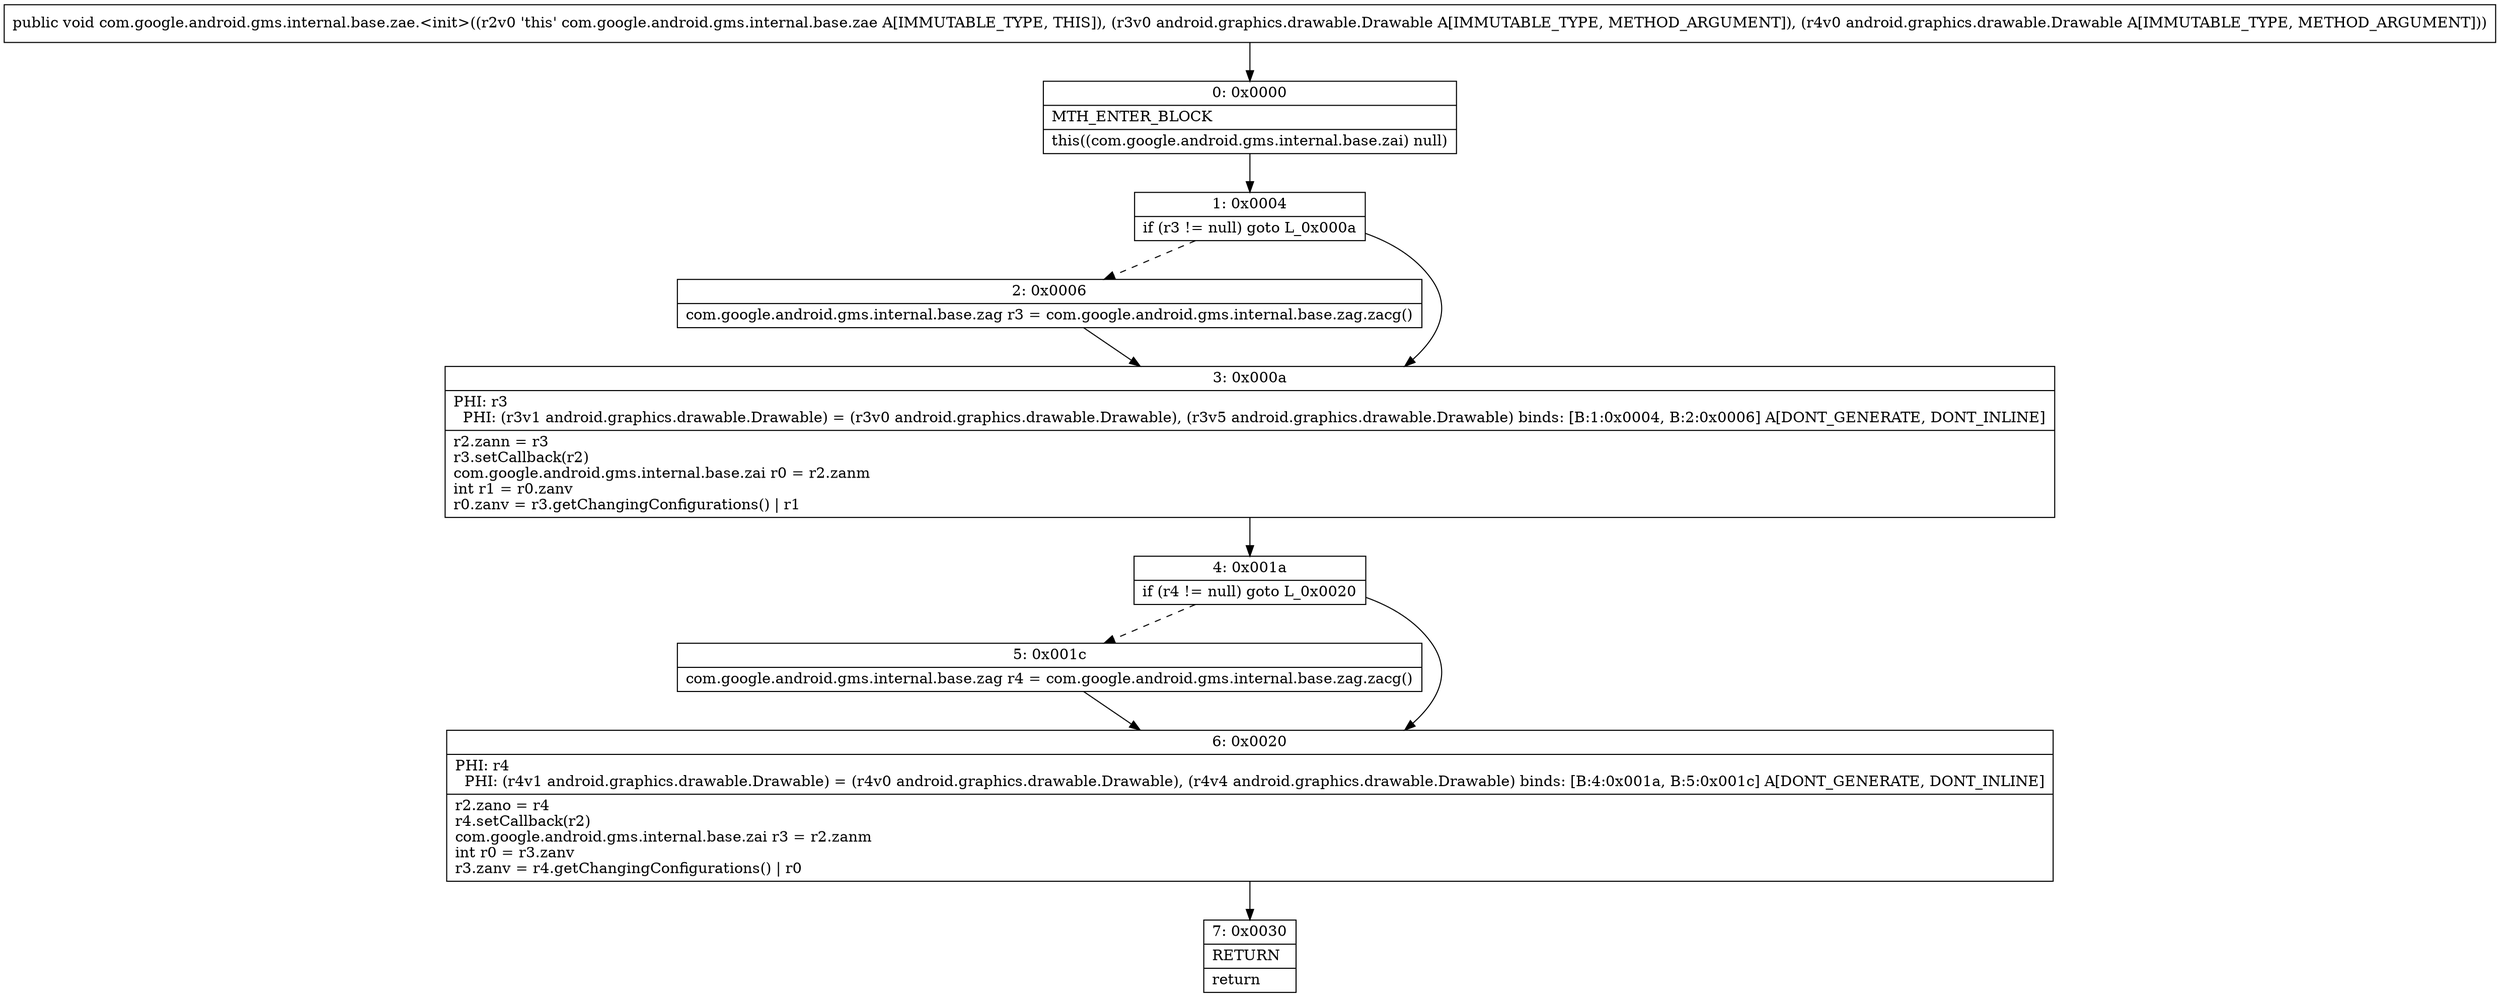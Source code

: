 digraph "CFG forcom.google.android.gms.internal.base.zae.\<init\>(Landroid\/graphics\/drawable\/Drawable;Landroid\/graphics\/drawable\/Drawable;)V" {
Node_0 [shape=record,label="{0\:\ 0x0000|MTH_ENTER_BLOCK\l|this((com.google.android.gms.internal.base.zai) null)\l}"];
Node_1 [shape=record,label="{1\:\ 0x0004|if (r3 != null) goto L_0x000a\l}"];
Node_2 [shape=record,label="{2\:\ 0x0006|com.google.android.gms.internal.base.zag r3 = com.google.android.gms.internal.base.zag.zacg()\l}"];
Node_3 [shape=record,label="{3\:\ 0x000a|PHI: r3 \l  PHI: (r3v1 android.graphics.drawable.Drawable) = (r3v0 android.graphics.drawable.Drawable), (r3v5 android.graphics.drawable.Drawable) binds: [B:1:0x0004, B:2:0x0006] A[DONT_GENERATE, DONT_INLINE]\l|r2.zann = r3\lr3.setCallback(r2)\lcom.google.android.gms.internal.base.zai r0 = r2.zanm\lint r1 = r0.zanv\lr0.zanv = r3.getChangingConfigurations() \| r1\l}"];
Node_4 [shape=record,label="{4\:\ 0x001a|if (r4 != null) goto L_0x0020\l}"];
Node_5 [shape=record,label="{5\:\ 0x001c|com.google.android.gms.internal.base.zag r4 = com.google.android.gms.internal.base.zag.zacg()\l}"];
Node_6 [shape=record,label="{6\:\ 0x0020|PHI: r4 \l  PHI: (r4v1 android.graphics.drawable.Drawable) = (r4v0 android.graphics.drawable.Drawable), (r4v4 android.graphics.drawable.Drawable) binds: [B:4:0x001a, B:5:0x001c] A[DONT_GENERATE, DONT_INLINE]\l|r2.zano = r4\lr4.setCallback(r2)\lcom.google.android.gms.internal.base.zai r3 = r2.zanm\lint r0 = r3.zanv\lr3.zanv = r4.getChangingConfigurations() \| r0\l}"];
Node_7 [shape=record,label="{7\:\ 0x0030|RETURN\l|return\l}"];
MethodNode[shape=record,label="{public void com.google.android.gms.internal.base.zae.\<init\>((r2v0 'this' com.google.android.gms.internal.base.zae A[IMMUTABLE_TYPE, THIS]), (r3v0 android.graphics.drawable.Drawable A[IMMUTABLE_TYPE, METHOD_ARGUMENT]), (r4v0 android.graphics.drawable.Drawable A[IMMUTABLE_TYPE, METHOD_ARGUMENT])) }"];
MethodNode -> Node_0;
Node_0 -> Node_1;
Node_1 -> Node_2[style=dashed];
Node_1 -> Node_3;
Node_2 -> Node_3;
Node_3 -> Node_4;
Node_4 -> Node_5[style=dashed];
Node_4 -> Node_6;
Node_5 -> Node_6;
Node_6 -> Node_7;
}

